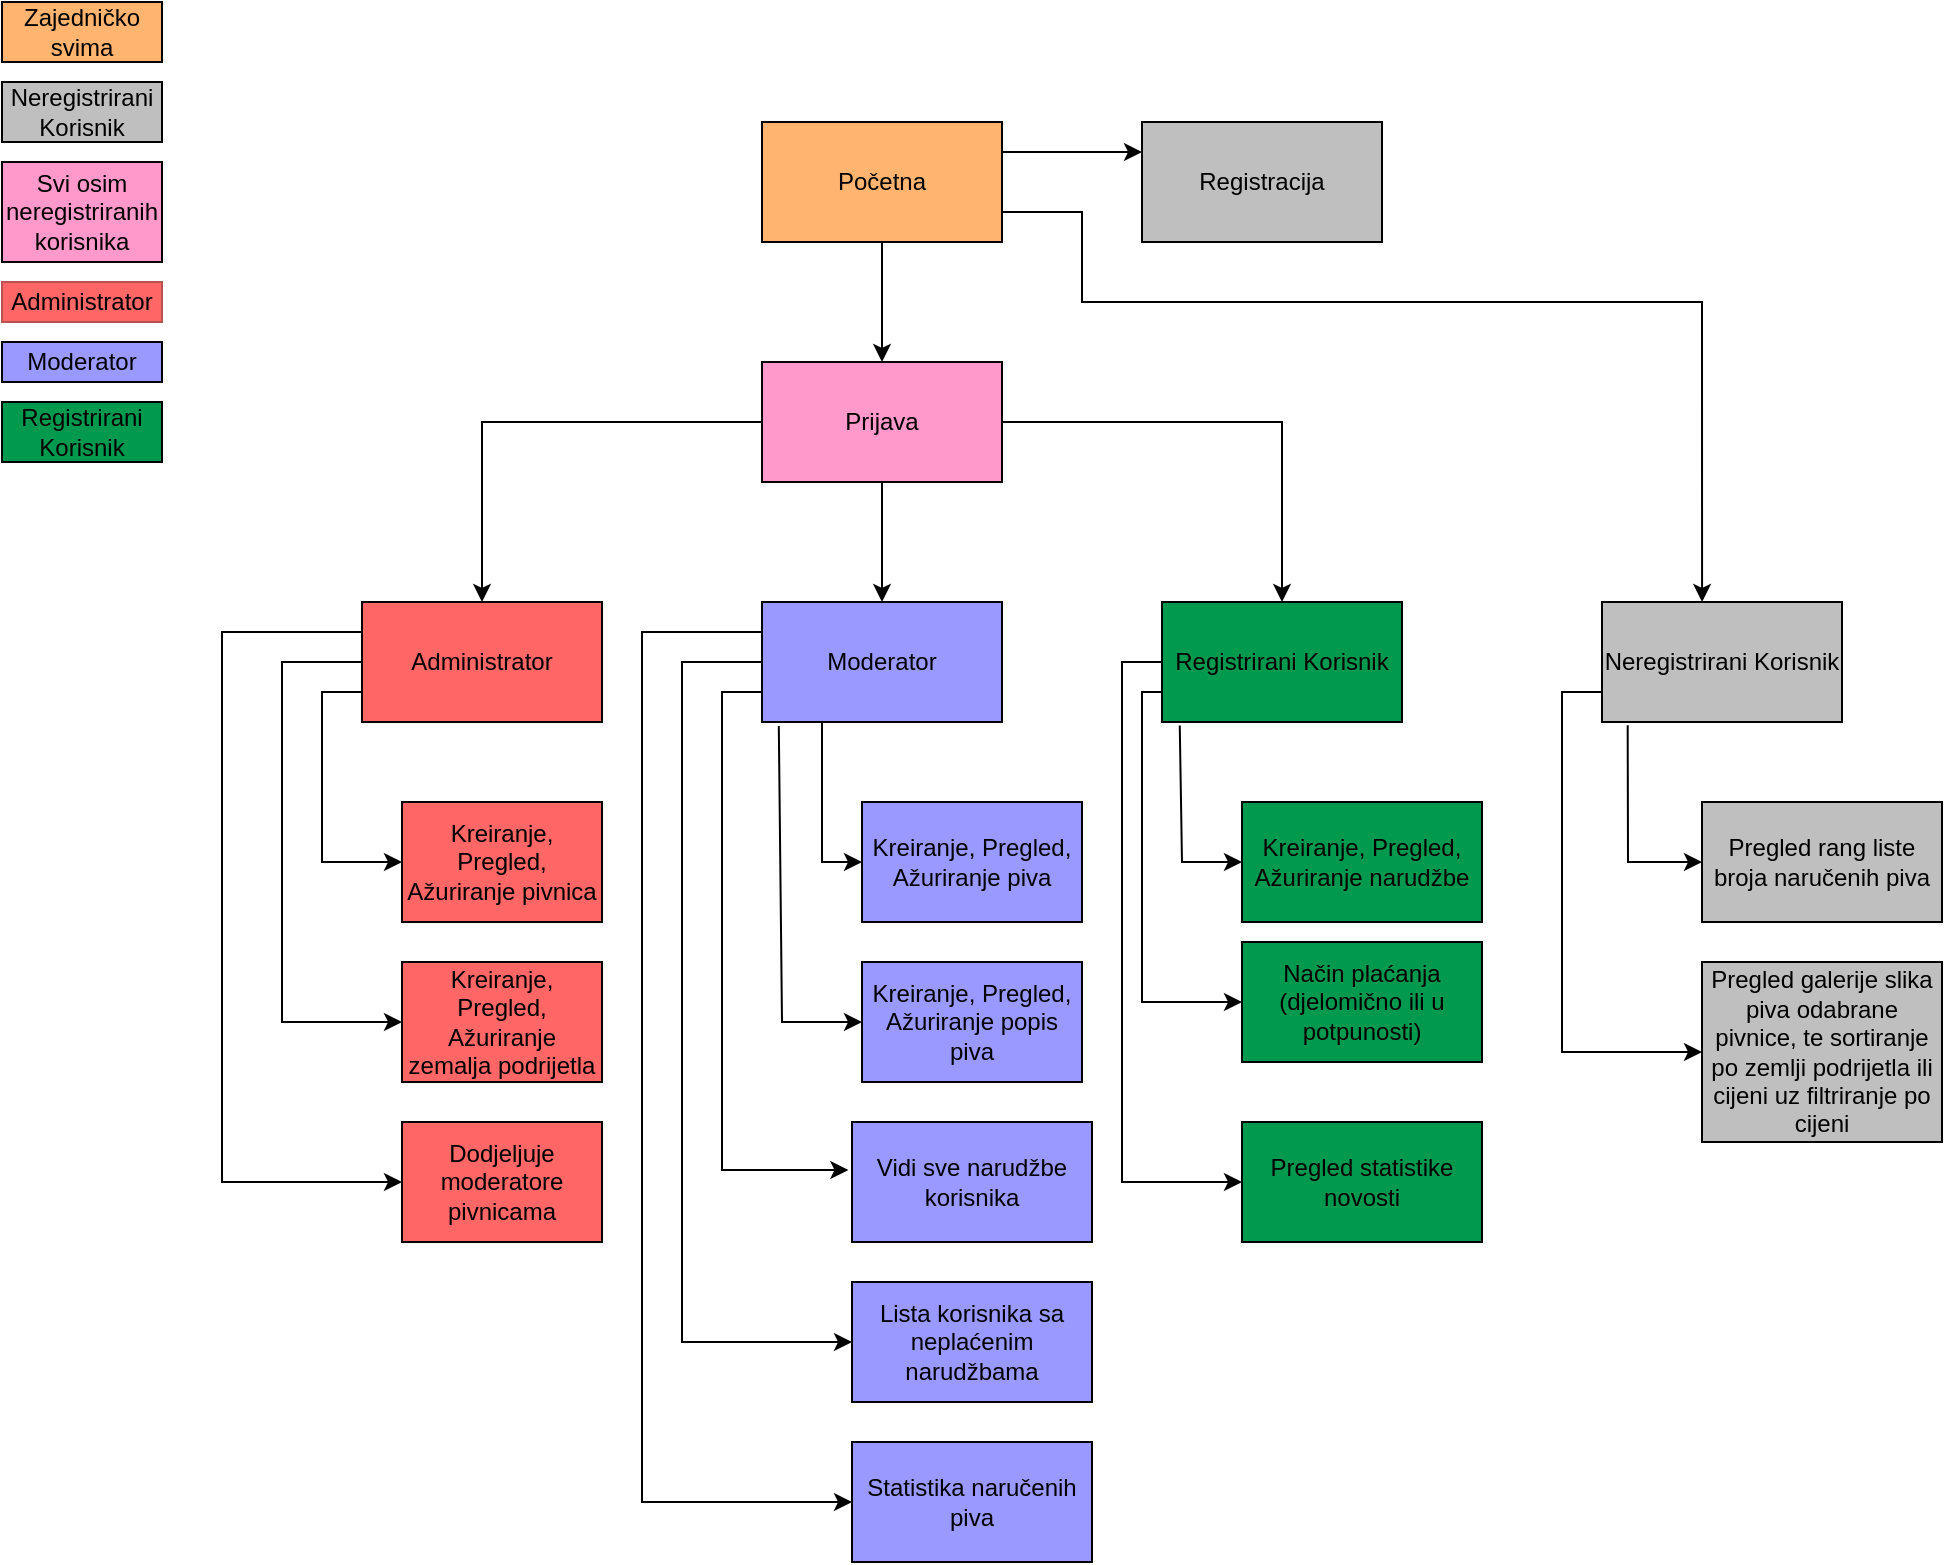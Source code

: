 <mxfile version="17.4.1" type="device"><diagram id="tBJR97YFDdpO-mXP0Jdm" name="Page-1"><mxGraphModel dx="1468" dy="796" grid="1" gridSize="10" guides="1" tooltips="1" connect="1" arrows="1" fold="1" page="1" pageScale="1" pageWidth="1169" pageHeight="827" math="0" shadow="0"><root><mxCell id="0"/><mxCell id="1" parent="0"/><mxCell id="i9zwIcaiABQ2PdzEK5V1-1" value="Kreiranje, Pregled, Ažuriranje pivnica" style="rounded=0;whiteSpace=wrap;html=1;fillColor=#FF6666;" parent="1" vertex="1"><mxGeometry x="210" y="410" width="100" height="60" as="geometry"/></mxCell><mxCell id="i9zwIcaiABQ2PdzEK5V1-2" value="&lt;span&gt;Kreiranje, Pregled, Ažuriranje zemalja podrijetla&lt;/span&gt;" style="rounded=0;whiteSpace=wrap;html=1;fillColor=#FF6666;" parent="1" vertex="1"><mxGeometry x="210" y="490" width="100" height="60" as="geometry"/></mxCell><mxCell id="i9zwIcaiABQ2PdzEK5V1-3" value="Moderator" style="rounded=0;whiteSpace=wrap;html=1;fillColor=#9999FF;" parent="1" vertex="1"><mxGeometry x="10" y="180" width="80" height="20" as="geometry"/></mxCell><mxCell id="i9zwIcaiABQ2PdzEK5V1-4" value="Administrator" style="rounded=0;whiteSpace=wrap;html=1;fillColor=#FF6666;strokeColor=#b85450;" parent="1" vertex="1"><mxGeometry x="10" y="150" width="80" height="20" as="geometry"/></mxCell><mxCell id="i9zwIcaiABQ2PdzEK5V1-5" value="Registrirani Korisnik" style="rounded=0;whiteSpace=wrap;html=1;fillColor=#00994D;" parent="1" vertex="1"><mxGeometry x="10" y="210" width="80" height="30" as="geometry"/></mxCell><mxCell id="i9zwIcaiABQ2PdzEK5V1-6" value="Neregistrirani Korisnik" style="rounded=0;whiteSpace=wrap;html=1;fillColor=#BFBFBF;" parent="1" vertex="1"><mxGeometry x="10" y="50" width="80" height="30" as="geometry"/></mxCell><mxCell id="i9zwIcaiABQ2PdzEK5V1-7" value="Kreiranje, Pregled, Ažuriranje piva" style="rounded=0;whiteSpace=wrap;html=1;fillColor=#9999FF;" parent="1" vertex="1"><mxGeometry x="440" y="410" width="110" height="60" as="geometry"/></mxCell><mxCell id="i9zwIcaiABQ2PdzEK5V1-9" value="Kreiranje, Pregled, Ažuriranje popis piva" style="rounded=0;whiteSpace=wrap;html=1;fillColor=#9999FF;" parent="1" vertex="1"><mxGeometry x="440" y="490" width="110" height="60" as="geometry"/></mxCell><mxCell id="i9zwIcaiABQ2PdzEK5V1-10" value="Vidi sve narudžbe korisnika" style="rounded=0;whiteSpace=wrap;html=1;fillColor=#9999FF;" parent="1" vertex="1"><mxGeometry x="435" y="570" width="120" height="60" as="geometry"/></mxCell><mxCell id="i9zwIcaiABQ2PdzEK5V1-11" value="Lista korisnika sa neplaćenim narudžbama" style="rounded=0;whiteSpace=wrap;html=1;fillColor=#9999FF;" parent="1" vertex="1"><mxGeometry x="435" y="650" width="120" height="60" as="geometry"/></mxCell><mxCell id="i9zwIcaiABQ2PdzEK5V1-12" value="Statistika naručenih piva" style="rounded=0;whiteSpace=wrap;html=1;fillColor=#9999FF;" parent="1" vertex="1"><mxGeometry x="435" y="730" width="120" height="60" as="geometry"/></mxCell><mxCell id="i9zwIcaiABQ2PdzEK5V1-13" value="&lt;span&gt;Kreiranje, Pregled, Ažuriranje narudžbe&lt;/span&gt;" style="rounded=0;whiteSpace=wrap;html=1;fillColor=#00994D;" parent="1" vertex="1"><mxGeometry x="630" y="410" width="120" height="60" as="geometry"/></mxCell><mxCell id="i9zwIcaiABQ2PdzEK5V1-14" value="Način plaćanja (djelomično ili u potpunosti)" style="rounded=0;whiteSpace=wrap;html=1;fillColor=#00994D;" parent="1" vertex="1"><mxGeometry x="630" y="480" width="120" height="60" as="geometry"/></mxCell><mxCell id="i9zwIcaiABQ2PdzEK5V1-15" value="Pregled statistike novosti" style="rounded=0;whiteSpace=wrap;html=1;fillColor=#00994D;" parent="1" vertex="1"><mxGeometry x="630" y="570" width="120" height="60" as="geometry"/></mxCell><mxCell id="i9zwIcaiABQ2PdzEK5V1-16" value="Pregled rang liste broja naručenih piva" style="rounded=0;whiteSpace=wrap;html=1;fillColor=#BFBFBF;" parent="1" vertex="1"><mxGeometry x="860" y="410" width="120" height="60" as="geometry"/></mxCell><mxCell id="i9zwIcaiABQ2PdzEK5V1-17" value="Pregled galerije slika piva odabrane pivnice, te sortiranje po zemlji podrijetla ili cijeni uz filtriranje po cijeni" style="rounded=0;whiteSpace=wrap;html=1;fillColor=#BFBFBF;" parent="1" vertex="1"><mxGeometry x="860" y="490" width="120" height="90" as="geometry"/></mxCell><mxCell id="i9zwIcaiABQ2PdzEK5V1-18" value="Početna" style="rounded=0;whiteSpace=wrap;html=1;fillColor=#FFB570;" parent="1" vertex="1"><mxGeometry x="390" y="70" width="120" height="60" as="geometry"/></mxCell><mxCell id="i9zwIcaiABQ2PdzEK5V1-19" value="Registracija" style="rounded=0;whiteSpace=wrap;html=1;fillColor=#BFBFBF;" parent="1" vertex="1"><mxGeometry x="580" y="70" width="120" height="60" as="geometry"/></mxCell><mxCell id="i9zwIcaiABQ2PdzEK5V1-20" value="Prijava" style="rounded=0;whiteSpace=wrap;html=1;fillColor=#FF99CC;" parent="1" vertex="1"><mxGeometry x="390" y="190" width="120" height="60" as="geometry"/></mxCell><mxCell id="i9zwIcaiABQ2PdzEK5V1-21" value="" style="endArrow=classic;html=1;rounded=0;entryX=0;entryY=0.25;entryDx=0;entryDy=0;exitX=1;exitY=0.25;exitDx=0;exitDy=0;" parent="1" source="i9zwIcaiABQ2PdzEK5V1-18" target="i9zwIcaiABQ2PdzEK5V1-19" edge="1"><mxGeometry width="50" height="50" relative="1" as="geometry"><mxPoint x="510" y="110" as="sourcePoint"/><mxPoint x="560" y="60" as="targetPoint"/></mxGeometry></mxCell><mxCell id="i9zwIcaiABQ2PdzEK5V1-22" value="" style="endArrow=classic;html=1;rounded=0;exitX=0.5;exitY=1;exitDx=0;exitDy=0;entryX=0.5;entryY=0;entryDx=0;entryDy=0;" parent="1" source="i9zwIcaiABQ2PdzEK5V1-18" target="i9zwIcaiABQ2PdzEK5V1-20" edge="1"><mxGeometry width="50" height="50" relative="1" as="geometry"><mxPoint x="540" y="340" as="sourcePoint"/><mxPoint x="590" y="290" as="targetPoint"/></mxGeometry></mxCell><mxCell id="i9zwIcaiABQ2PdzEK5V1-23" value="Administrator" style="rounded=0;whiteSpace=wrap;html=1;fillColor=#FF6666;" parent="1" vertex="1"><mxGeometry x="190" y="310" width="120" height="60" as="geometry"/></mxCell><mxCell id="i9zwIcaiABQ2PdzEK5V1-24" value="Moderator" style="rounded=0;whiteSpace=wrap;html=1;fillColor=#9999FF;" parent="1" vertex="1"><mxGeometry x="390" y="310" width="120" height="60" as="geometry"/></mxCell><mxCell id="i9zwIcaiABQ2PdzEK5V1-25" value="Registrirani Korisnik" style="rounded=0;whiteSpace=wrap;html=1;fillColor=#00994D;" parent="1" vertex="1"><mxGeometry x="590" y="310" width="120" height="60" as="geometry"/></mxCell><mxCell id="i9zwIcaiABQ2PdzEK5V1-26" value="Neregistrirani Korisnik" style="rounded=0;whiteSpace=wrap;html=1;fillColor=#BFBFBF;" parent="1" vertex="1"><mxGeometry x="810" y="310" width="120" height="60" as="geometry"/></mxCell><mxCell id="i9zwIcaiABQ2PdzEK5V1-27" value="" style="endArrow=classic;html=1;rounded=0;exitX=0;exitY=0.5;exitDx=0;exitDy=0;entryX=0.5;entryY=0;entryDx=0;entryDy=0;" parent="1" source="i9zwIcaiABQ2PdzEK5V1-20" target="i9zwIcaiABQ2PdzEK5V1-23" edge="1"><mxGeometry width="50" height="50" relative="1" as="geometry"><mxPoint x="550" y="410" as="sourcePoint"/><mxPoint x="600" y="360" as="targetPoint"/><Array as="points"><mxPoint x="250" y="220"/></Array></mxGeometry></mxCell><mxCell id="i9zwIcaiABQ2PdzEK5V1-28" value="" style="endArrow=classic;html=1;rounded=0;exitX=0.5;exitY=1;exitDx=0;exitDy=0;entryX=0.5;entryY=0;entryDx=0;entryDy=0;" parent="1" source="i9zwIcaiABQ2PdzEK5V1-20" target="i9zwIcaiABQ2PdzEK5V1-24" edge="1"><mxGeometry width="50" height="50" relative="1" as="geometry"><mxPoint x="550" y="410" as="sourcePoint"/><mxPoint x="600" y="360" as="targetPoint"/></mxGeometry></mxCell><mxCell id="i9zwIcaiABQ2PdzEK5V1-29" value="" style="endArrow=classic;html=1;rounded=0;exitX=1;exitY=0.5;exitDx=0;exitDy=0;entryX=0.5;entryY=0;entryDx=0;entryDy=0;" parent="1" source="i9zwIcaiABQ2PdzEK5V1-20" target="i9zwIcaiABQ2PdzEK5V1-25" edge="1"><mxGeometry width="50" height="50" relative="1" as="geometry"><mxPoint x="550" y="410" as="sourcePoint"/><mxPoint x="600" y="360" as="targetPoint"/><Array as="points"><mxPoint x="650" y="220"/></Array></mxGeometry></mxCell><mxCell id="i9zwIcaiABQ2PdzEK5V1-30" value="" style="endArrow=classic;html=1;rounded=0;exitX=1;exitY=0.75;exitDx=0;exitDy=0;entryX=0.417;entryY=0;entryDx=0;entryDy=0;entryPerimeter=0;" parent="1" source="i9zwIcaiABQ2PdzEK5V1-18" target="i9zwIcaiABQ2PdzEK5V1-26" edge="1"><mxGeometry width="50" height="50" relative="1" as="geometry"><mxPoint x="550" y="410" as="sourcePoint"/><mxPoint x="600" y="360" as="targetPoint"/><Array as="points"><mxPoint x="550" y="115"/><mxPoint x="550" y="160"/><mxPoint x="860" y="160"/></Array></mxGeometry></mxCell><mxCell id="i9zwIcaiABQ2PdzEK5V1-42" value="" style="endArrow=classic;html=1;rounded=0;exitX=0;exitY=0.75;exitDx=0;exitDy=0;entryX=0;entryY=0.5;entryDx=0;entryDy=0;" parent="1" source="i9zwIcaiABQ2PdzEK5V1-23" target="i9zwIcaiABQ2PdzEK5V1-1" edge="1"><mxGeometry width="50" height="50" relative="1" as="geometry"><mxPoint x="600" y="420" as="sourcePoint"/><mxPoint x="650" y="370" as="targetPoint"/><Array as="points"><mxPoint x="170" y="355"/><mxPoint x="170" y="440"/></Array></mxGeometry></mxCell><mxCell id="i9zwIcaiABQ2PdzEK5V1-43" value="" style="endArrow=classic;html=1;rounded=0;exitX=0;exitY=0.5;exitDx=0;exitDy=0;entryX=0;entryY=0.5;entryDx=0;entryDy=0;" parent="1" source="i9zwIcaiABQ2PdzEK5V1-23" target="i9zwIcaiABQ2PdzEK5V1-2" edge="1"><mxGeometry width="50" height="50" relative="1" as="geometry"><mxPoint x="600" y="420" as="sourcePoint"/><mxPoint x="650" y="370" as="targetPoint"/><Array as="points"><mxPoint x="150" y="340"/><mxPoint x="150" y="520"/></Array></mxGeometry></mxCell><mxCell id="i9zwIcaiABQ2PdzEK5V1-44" value="" style="endArrow=classic;html=1;rounded=0;exitX=0.25;exitY=1;exitDx=0;exitDy=0;entryX=0;entryY=0.5;entryDx=0;entryDy=0;" parent="1" source="i9zwIcaiABQ2PdzEK5V1-24" target="i9zwIcaiABQ2PdzEK5V1-7" edge="1"><mxGeometry width="50" height="50" relative="1" as="geometry"><mxPoint x="600" y="420" as="sourcePoint"/><mxPoint x="650" y="370" as="targetPoint"/><Array as="points"><mxPoint x="420" y="440"/></Array></mxGeometry></mxCell><mxCell id="i9zwIcaiABQ2PdzEK5V1-45" value="" style="endArrow=classic;html=1;rounded=0;exitX=0.07;exitY=1.034;exitDx=0;exitDy=0;exitPerimeter=0;entryX=0;entryY=0.5;entryDx=0;entryDy=0;" parent="1" source="i9zwIcaiABQ2PdzEK5V1-24" target="i9zwIcaiABQ2PdzEK5V1-9" edge="1"><mxGeometry width="50" height="50" relative="1" as="geometry"><mxPoint x="600" y="420" as="sourcePoint"/><mxPoint x="650" y="370" as="targetPoint"/><Array as="points"><mxPoint x="400" y="520"/></Array></mxGeometry></mxCell><mxCell id="i9zwIcaiABQ2PdzEK5V1-46" value="" style="endArrow=classic;html=1;rounded=0;exitX=0;exitY=0.75;exitDx=0;exitDy=0;entryX=-0.015;entryY=0.4;entryDx=0;entryDy=0;entryPerimeter=0;" parent="1" source="i9zwIcaiABQ2PdzEK5V1-24" target="i9zwIcaiABQ2PdzEK5V1-10" edge="1"><mxGeometry width="50" height="50" relative="1" as="geometry"><mxPoint x="600" y="420" as="sourcePoint"/><mxPoint x="650" y="370" as="targetPoint"/><Array as="points"><mxPoint x="370" y="355"/><mxPoint x="370" y="594"/></Array></mxGeometry></mxCell><mxCell id="i9zwIcaiABQ2PdzEK5V1-47" value="" style="endArrow=classic;html=1;rounded=0;exitX=0;exitY=0.5;exitDx=0;exitDy=0;entryX=0;entryY=0.5;entryDx=0;entryDy=0;" parent="1" source="i9zwIcaiABQ2PdzEK5V1-24" target="i9zwIcaiABQ2PdzEK5V1-11" edge="1"><mxGeometry width="50" height="50" relative="1" as="geometry"><mxPoint x="550" y="550" as="sourcePoint"/><mxPoint x="600" y="500" as="targetPoint"/><Array as="points"><mxPoint x="350" y="340"/><mxPoint x="350" y="680"/></Array></mxGeometry></mxCell><mxCell id="i9zwIcaiABQ2PdzEK5V1-48" value="" style="endArrow=classic;html=1;rounded=0;exitX=0;exitY=0.25;exitDx=0;exitDy=0;entryX=0;entryY=0.5;entryDx=0;entryDy=0;" parent="1" source="i9zwIcaiABQ2PdzEK5V1-24" target="i9zwIcaiABQ2PdzEK5V1-12" edge="1"><mxGeometry width="50" height="50" relative="1" as="geometry"><mxPoint x="550" y="540" as="sourcePoint"/><mxPoint x="600" y="490" as="targetPoint"/><Array as="points"><mxPoint x="330" y="325"/><mxPoint x="330" y="760"/></Array></mxGeometry></mxCell><mxCell id="i9zwIcaiABQ2PdzEK5V1-49" value="" style="endArrow=classic;html=1;rounded=0;exitX=0.074;exitY=1.029;exitDx=0;exitDy=0;exitPerimeter=0;entryX=0;entryY=0.5;entryDx=0;entryDy=0;" parent="1" source="i9zwIcaiABQ2PdzEK5V1-25" target="i9zwIcaiABQ2PdzEK5V1-13" edge="1"><mxGeometry width="50" height="50" relative="1" as="geometry"><mxPoint x="630" y="490" as="sourcePoint"/><mxPoint x="680" y="440" as="targetPoint"/><Array as="points"><mxPoint x="600" y="440"/></Array></mxGeometry></mxCell><mxCell id="i9zwIcaiABQ2PdzEK5V1-50" value="" style="endArrow=classic;html=1;rounded=0;exitX=0;exitY=0.75;exitDx=0;exitDy=0;entryX=0;entryY=0.5;entryDx=0;entryDy=0;" parent="1" source="i9zwIcaiABQ2PdzEK5V1-25" target="i9zwIcaiABQ2PdzEK5V1-14" edge="1"><mxGeometry width="50" height="50" relative="1" as="geometry"><mxPoint x="630" y="490" as="sourcePoint"/><mxPoint x="680" y="440" as="targetPoint"/><Array as="points"><mxPoint x="580" y="355"/><mxPoint x="580" y="510"/></Array></mxGeometry></mxCell><mxCell id="i9zwIcaiABQ2PdzEK5V1-51" value="" style="endArrow=classic;html=1;rounded=0;exitX=0;exitY=0.5;exitDx=0;exitDy=0;entryX=0;entryY=0.5;entryDx=0;entryDy=0;" parent="1" source="i9zwIcaiABQ2PdzEK5V1-25" target="i9zwIcaiABQ2PdzEK5V1-15" edge="1"><mxGeometry width="50" height="50" relative="1" as="geometry"><mxPoint x="680" y="470" as="sourcePoint"/><mxPoint x="730" y="420" as="targetPoint"/><Array as="points"><mxPoint x="570" y="340"/><mxPoint x="570" y="600"/></Array></mxGeometry></mxCell><mxCell id="i9zwIcaiABQ2PdzEK5V1-52" value="" style="endArrow=classic;html=1;rounded=0;exitX=0.107;exitY=1.028;exitDx=0;exitDy=0;exitPerimeter=0;entryX=0;entryY=0.5;entryDx=0;entryDy=0;" parent="1" source="i9zwIcaiABQ2PdzEK5V1-26" target="i9zwIcaiABQ2PdzEK5V1-16" edge="1"><mxGeometry width="50" height="50" relative="1" as="geometry"><mxPoint x="800" y="450" as="sourcePoint"/><mxPoint x="850" y="400" as="targetPoint"/><Array as="points"><mxPoint x="823" y="440"/></Array></mxGeometry></mxCell><mxCell id="i9zwIcaiABQ2PdzEK5V1-53" value="" style="endArrow=classic;html=1;rounded=0;exitX=0;exitY=0.75;exitDx=0;exitDy=0;entryX=0;entryY=0.5;entryDx=0;entryDy=0;" parent="1" source="i9zwIcaiABQ2PdzEK5V1-26" target="i9zwIcaiABQ2PdzEK5V1-17" edge="1"><mxGeometry width="50" height="50" relative="1" as="geometry"><mxPoint x="810" y="460" as="sourcePoint"/><mxPoint x="860" y="410" as="targetPoint"/><Array as="points"><mxPoint x="790" y="355"/><mxPoint x="790" y="535"/></Array></mxGeometry></mxCell><mxCell id="i9zwIcaiABQ2PdzEK5V1-54" value="Zajedničko svima" style="rounded=0;whiteSpace=wrap;html=1;fillColor=#FFB570;" parent="1" vertex="1"><mxGeometry x="10" y="10" width="80" height="30" as="geometry"/></mxCell><mxCell id="i9zwIcaiABQ2PdzEK5V1-55" value="Svi osim neregistriranih korisnika" style="rounded=0;whiteSpace=wrap;html=1;fillColor=#FF99CC;" parent="1" vertex="1"><mxGeometry x="10" y="90" width="80" height="50" as="geometry"/></mxCell><mxCell id="QVTmf8hyEAolE9IhW7ql-1" value="Dodjeljuje moderatore pivnicama" style="rounded=0;whiteSpace=wrap;html=1;fillColor=#FF6666;" vertex="1" parent="1"><mxGeometry x="210" y="570" width="100" height="60" as="geometry"/></mxCell><mxCell id="QVTmf8hyEAolE9IhW7ql-2" value="" style="endArrow=classic;html=1;rounded=0;exitX=0;exitY=0.25;exitDx=0;exitDy=0;entryX=0;entryY=0.5;entryDx=0;entryDy=0;" edge="1" parent="1" source="i9zwIcaiABQ2PdzEK5V1-23" target="QVTmf8hyEAolE9IhW7ql-1"><mxGeometry width="50" height="50" relative="1" as="geometry"><mxPoint x="290" y="480" as="sourcePoint"/><mxPoint x="340" y="430" as="targetPoint"/><Array as="points"><mxPoint x="120" y="325"/><mxPoint x="120" y="600"/></Array></mxGeometry></mxCell></root></mxGraphModel></diagram></mxfile>